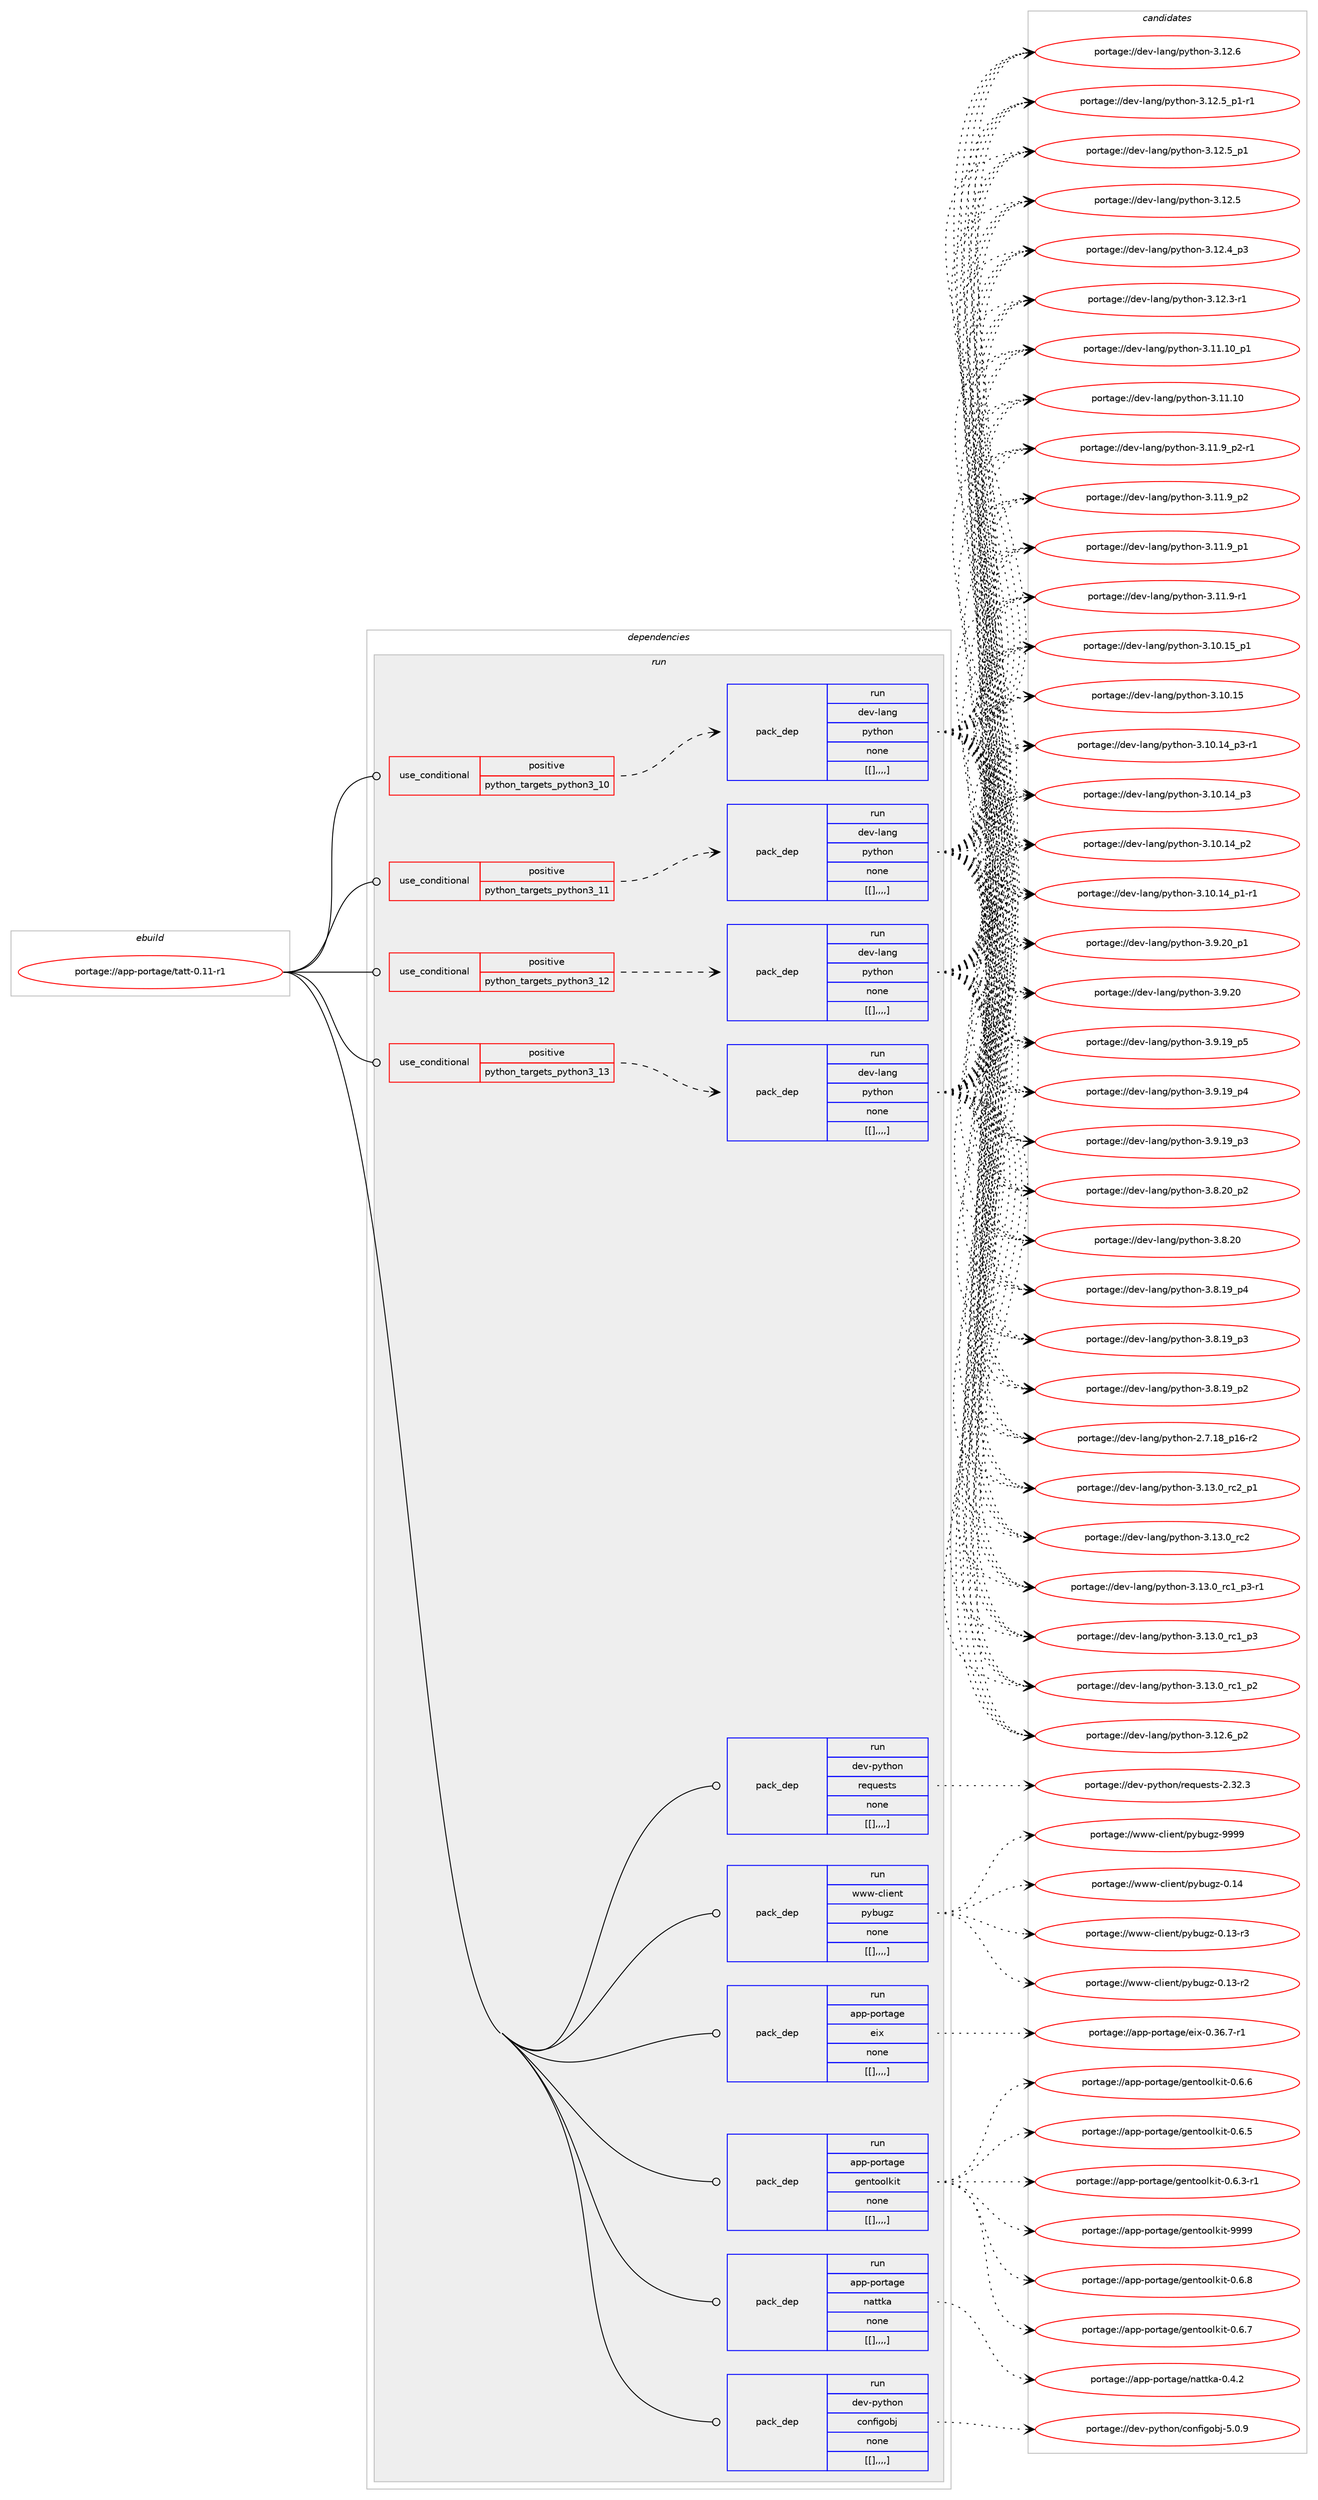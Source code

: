digraph prolog {

# *************
# Graph options
# *************

newrank=true;
concentrate=true;
compound=true;
graph [rankdir=LR,fontname=Helvetica,fontsize=10,ranksep=1.5];#, ranksep=2.5, nodesep=0.2];
edge  [arrowhead=vee];
node  [fontname=Helvetica,fontsize=10];

# **********
# The ebuild
# **********

subgraph cluster_leftcol {
color=gray;
label=<<i>ebuild</i>>;
id [label="portage://app-portage/tatt-0.11-r1", color=red, width=4, href="../app-portage/tatt-0.11-r1.svg"];
}

# ****************
# The dependencies
# ****************

subgraph cluster_midcol {
color=gray;
label=<<i>dependencies</i>>;
subgraph cluster_compile {
fillcolor="#eeeeee";
style=filled;
label=<<i>compile</i>>;
}
subgraph cluster_compileandrun {
fillcolor="#eeeeee";
style=filled;
label=<<i>compile and run</i>>;
}
subgraph cluster_run {
fillcolor="#eeeeee";
style=filled;
label=<<i>run</i>>;
subgraph cond14622 {
dependency51923 [label=<<TABLE BORDER="0" CELLBORDER="1" CELLSPACING="0" CELLPADDING="4"><TR><TD ROWSPAN="3" CELLPADDING="10">use_conditional</TD></TR><TR><TD>positive</TD></TR><TR><TD>python_targets_python3_10</TD></TR></TABLE>>, shape=none, color=red];
subgraph pack36825 {
dependency51924 [label=<<TABLE BORDER="0" CELLBORDER="1" CELLSPACING="0" CELLPADDING="4" WIDTH="220"><TR><TD ROWSPAN="6" CELLPADDING="30">pack_dep</TD></TR><TR><TD WIDTH="110">run</TD></TR><TR><TD>dev-lang</TD></TR><TR><TD>python</TD></TR><TR><TD>none</TD></TR><TR><TD>[[],,,,]</TD></TR></TABLE>>, shape=none, color=blue];
}
dependency51923:e -> dependency51924:w [weight=20,style="dashed",arrowhead="vee"];
}
id:e -> dependency51923:w [weight=20,style="solid",arrowhead="odot"];
subgraph cond14623 {
dependency51925 [label=<<TABLE BORDER="0" CELLBORDER="1" CELLSPACING="0" CELLPADDING="4"><TR><TD ROWSPAN="3" CELLPADDING="10">use_conditional</TD></TR><TR><TD>positive</TD></TR><TR><TD>python_targets_python3_11</TD></TR></TABLE>>, shape=none, color=red];
subgraph pack36826 {
dependency51926 [label=<<TABLE BORDER="0" CELLBORDER="1" CELLSPACING="0" CELLPADDING="4" WIDTH="220"><TR><TD ROWSPAN="6" CELLPADDING="30">pack_dep</TD></TR><TR><TD WIDTH="110">run</TD></TR><TR><TD>dev-lang</TD></TR><TR><TD>python</TD></TR><TR><TD>none</TD></TR><TR><TD>[[],,,,]</TD></TR></TABLE>>, shape=none, color=blue];
}
dependency51925:e -> dependency51926:w [weight=20,style="dashed",arrowhead="vee"];
}
id:e -> dependency51925:w [weight=20,style="solid",arrowhead="odot"];
subgraph cond14624 {
dependency51927 [label=<<TABLE BORDER="0" CELLBORDER="1" CELLSPACING="0" CELLPADDING="4"><TR><TD ROWSPAN="3" CELLPADDING="10">use_conditional</TD></TR><TR><TD>positive</TD></TR><TR><TD>python_targets_python3_12</TD></TR></TABLE>>, shape=none, color=red];
subgraph pack36827 {
dependency51928 [label=<<TABLE BORDER="0" CELLBORDER="1" CELLSPACING="0" CELLPADDING="4" WIDTH="220"><TR><TD ROWSPAN="6" CELLPADDING="30">pack_dep</TD></TR><TR><TD WIDTH="110">run</TD></TR><TR><TD>dev-lang</TD></TR><TR><TD>python</TD></TR><TR><TD>none</TD></TR><TR><TD>[[],,,,]</TD></TR></TABLE>>, shape=none, color=blue];
}
dependency51927:e -> dependency51928:w [weight=20,style="dashed",arrowhead="vee"];
}
id:e -> dependency51927:w [weight=20,style="solid",arrowhead="odot"];
subgraph cond14625 {
dependency51929 [label=<<TABLE BORDER="0" CELLBORDER="1" CELLSPACING="0" CELLPADDING="4"><TR><TD ROWSPAN="3" CELLPADDING="10">use_conditional</TD></TR><TR><TD>positive</TD></TR><TR><TD>python_targets_python3_13</TD></TR></TABLE>>, shape=none, color=red];
subgraph pack36828 {
dependency51930 [label=<<TABLE BORDER="0" CELLBORDER="1" CELLSPACING="0" CELLPADDING="4" WIDTH="220"><TR><TD ROWSPAN="6" CELLPADDING="30">pack_dep</TD></TR><TR><TD WIDTH="110">run</TD></TR><TR><TD>dev-lang</TD></TR><TR><TD>python</TD></TR><TR><TD>none</TD></TR><TR><TD>[[],,,,]</TD></TR></TABLE>>, shape=none, color=blue];
}
dependency51929:e -> dependency51930:w [weight=20,style="dashed",arrowhead="vee"];
}
id:e -> dependency51929:w [weight=20,style="solid",arrowhead="odot"];
subgraph pack36829 {
dependency51931 [label=<<TABLE BORDER="0" CELLBORDER="1" CELLSPACING="0" CELLPADDING="4" WIDTH="220"><TR><TD ROWSPAN="6" CELLPADDING="30">pack_dep</TD></TR><TR><TD WIDTH="110">run</TD></TR><TR><TD>app-portage</TD></TR><TR><TD>eix</TD></TR><TR><TD>none</TD></TR><TR><TD>[[],,,,]</TD></TR></TABLE>>, shape=none, color=blue];
}
id:e -> dependency51931:w [weight=20,style="solid",arrowhead="odot"];
subgraph pack36830 {
dependency51932 [label=<<TABLE BORDER="0" CELLBORDER="1" CELLSPACING="0" CELLPADDING="4" WIDTH="220"><TR><TD ROWSPAN="6" CELLPADDING="30">pack_dep</TD></TR><TR><TD WIDTH="110">run</TD></TR><TR><TD>app-portage</TD></TR><TR><TD>gentoolkit</TD></TR><TR><TD>none</TD></TR><TR><TD>[[],,,,]</TD></TR></TABLE>>, shape=none, color=blue];
}
id:e -> dependency51932:w [weight=20,style="solid",arrowhead="odot"];
subgraph pack36831 {
dependency51933 [label=<<TABLE BORDER="0" CELLBORDER="1" CELLSPACING="0" CELLPADDING="4" WIDTH="220"><TR><TD ROWSPAN="6" CELLPADDING="30">pack_dep</TD></TR><TR><TD WIDTH="110">run</TD></TR><TR><TD>app-portage</TD></TR><TR><TD>nattka</TD></TR><TR><TD>none</TD></TR><TR><TD>[[],,,,]</TD></TR></TABLE>>, shape=none, color=blue];
}
id:e -> dependency51933:w [weight=20,style="solid",arrowhead="odot"];
subgraph pack36832 {
dependency51934 [label=<<TABLE BORDER="0" CELLBORDER="1" CELLSPACING="0" CELLPADDING="4" WIDTH="220"><TR><TD ROWSPAN="6" CELLPADDING="30">pack_dep</TD></TR><TR><TD WIDTH="110">run</TD></TR><TR><TD>dev-python</TD></TR><TR><TD>configobj</TD></TR><TR><TD>none</TD></TR><TR><TD>[[],,,,]</TD></TR></TABLE>>, shape=none, color=blue];
}
id:e -> dependency51934:w [weight=20,style="solid",arrowhead="odot"];
subgraph pack36833 {
dependency51935 [label=<<TABLE BORDER="0" CELLBORDER="1" CELLSPACING="0" CELLPADDING="4" WIDTH="220"><TR><TD ROWSPAN="6" CELLPADDING="30">pack_dep</TD></TR><TR><TD WIDTH="110">run</TD></TR><TR><TD>dev-python</TD></TR><TR><TD>requests</TD></TR><TR><TD>none</TD></TR><TR><TD>[[],,,,]</TD></TR></TABLE>>, shape=none, color=blue];
}
id:e -> dependency51935:w [weight=20,style="solid",arrowhead="odot"];
subgraph pack36834 {
dependency51936 [label=<<TABLE BORDER="0" CELLBORDER="1" CELLSPACING="0" CELLPADDING="4" WIDTH="220"><TR><TD ROWSPAN="6" CELLPADDING="30">pack_dep</TD></TR><TR><TD WIDTH="110">run</TD></TR><TR><TD>www-client</TD></TR><TR><TD>pybugz</TD></TR><TR><TD>none</TD></TR><TR><TD>[[],,,,]</TD></TR></TABLE>>, shape=none, color=blue];
}
id:e -> dependency51936:w [weight=20,style="solid",arrowhead="odot"];
}
}

# **************
# The candidates
# **************

subgraph cluster_choices {
rank=same;
color=gray;
label=<<i>candidates</i>>;

subgraph choice36825 {
color=black;
nodesep=1;
choice100101118451089711010347112121116104111110455146495146489511499509511249 [label="portage://dev-lang/python-3.13.0_rc2_p1", color=red, width=4,href="../dev-lang/python-3.13.0_rc2_p1.svg"];
choice10010111845108971101034711212111610411111045514649514648951149950 [label="portage://dev-lang/python-3.13.0_rc2", color=red, width=4,href="../dev-lang/python-3.13.0_rc2.svg"];
choice1001011184510897110103471121211161041111104551464951464895114994995112514511449 [label="portage://dev-lang/python-3.13.0_rc1_p3-r1", color=red, width=4,href="../dev-lang/python-3.13.0_rc1_p3-r1.svg"];
choice100101118451089711010347112121116104111110455146495146489511499499511251 [label="portage://dev-lang/python-3.13.0_rc1_p3", color=red, width=4,href="../dev-lang/python-3.13.0_rc1_p3.svg"];
choice100101118451089711010347112121116104111110455146495146489511499499511250 [label="portage://dev-lang/python-3.13.0_rc1_p2", color=red, width=4,href="../dev-lang/python-3.13.0_rc1_p2.svg"];
choice100101118451089711010347112121116104111110455146495046549511250 [label="portage://dev-lang/python-3.12.6_p2", color=red, width=4,href="../dev-lang/python-3.12.6_p2.svg"];
choice10010111845108971101034711212111610411111045514649504654 [label="portage://dev-lang/python-3.12.6", color=red, width=4,href="../dev-lang/python-3.12.6.svg"];
choice1001011184510897110103471121211161041111104551464950465395112494511449 [label="portage://dev-lang/python-3.12.5_p1-r1", color=red, width=4,href="../dev-lang/python-3.12.5_p1-r1.svg"];
choice100101118451089711010347112121116104111110455146495046539511249 [label="portage://dev-lang/python-3.12.5_p1", color=red, width=4,href="../dev-lang/python-3.12.5_p1.svg"];
choice10010111845108971101034711212111610411111045514649504653 [label="portage://dev-lang/python-3.12.5", color=red, width=4,href="../dev-lang/python-3.12.5.svg"];
choice100101118451089711010347112121116104111110455146495046529511251 [label="portage://dev-lang/python-3.12.4_p3", color=red, width=4,href="../dev-lang/python-3.12.4_p3.svg"];
choice100101118451089711010347112121116104111110455146495046514511449 [label="portage://dev-lang/python-3.12.3-r1", color=red, width=4,href="../dev-lang/python-3.12.3-r1.svg"];
choice10010111845108971101034711212111610411111045514649494649489511249 [label="portage://dev-lang/python-3.11.10_p1", color=red, width=4,href="../dev-lang/python-3.11.10_p1.svg"];
choice1001011184510897110103471121211161041111104551464949464948 [label="portage://dev-lang/python-3.11.10", color=red, width=4,href="../dev-lang/python-3.11.10.svg"];
choice1001011184510897110103471121211161041111104551464949465795112504511449 [label="portage://dev-lang/python-3.11.9_p2-r1", color=red, width=4,href="../dev-lang/python-3.11.9_p2-r1.svg"];
choice100101118451089711010347112121116104111110455146494946579511250 [label="portage://dev-lang/python-3.11.9_p2", color=red, width=4,href="../dev-lang/python-3.11.9_p2.svg"];
choice100101118451089711010347112121116104111110455146494946579511249 [label="portage://dev-lang/python-3.11.9_p1", color=red, width=4,href="../dev-lang/python-3.11.9_p1.svg"];
choice100101118451089711010347112121116104111110455146494946574511449 [label="portage://dev-lang/python-3.11.9-r1", color=red, width=4,href="../dev-lang/python-3.11.9-r1.svg"];
choice10010111845108971101034711212111610411111045514649484649539511249 [label="portage://dev-lang/python-3.10.15_p1", color=red, width=4,href="../dev-lang/python-3.10.15_p1.svg"];
choice1001011184510897110103471121211161041111104551464948464953 [label="portage://dev-lang/python-3.10.15", color=red, width=4,href="../dev-lang/python-3.10.15.svg"];
choice100101118451089711010347112121116104111110455146494846495295112514511449 [label="portage://dev-lang/python-3.10.14_p3-r1", color=red, width=4,href="../dev-lang/python-3.10.14_p3-r1.svg"];
choice10010111845108971101034711212111610411111045514649484649529511251 [label="portage://dev-lang/python-3.10.14_p3", color=red, width=4,href="../dev-lang/python-3.10.14_p3.svg"];
choice10010111845108971101034711212111610411111045514649484649529511250 [label="portage://dev-lang/python-3.10.14_p2", color=red, width=4,href="../dev-lang/python-3.10.14_p2.svg"];
choice100101118451089711010347112121116104111110455146494846495295112494511449 [label="portage://dev-lang/python-3.10.14_p1-r1", color=red, width=4,href="../dev-lang/python-3.10.14_p1-r1.svg"];
choice100101118451089711010347112121116104111110455146574650489511249 [label="portage://dev-lang/python-3.9.20_p1", color=red, width=4,href="../dev-lang/python-3.9.20_p1.svg"];
choice10010111845108971101034711212111610411111045514657465048 [label="portage://dev-lang/python-3.9.20", color=red, width=4,href="../dev-lang/python-3.9.20.svg"];
choice100101118451089711010347112121116104111110455146574649579511253 [label="portage://dev-lang/python-3.9.19_p5", color=red, width=4,href="../dev-lang/python-3.9.19_p5.svg"];
choice100101118451089711010347112121116104111110455146574649579511252 [label="portage://dev-lang/python-3.9.19_p4", color=red, width=4,href="../dev-lang/python-3.9.19_p4.svg"];
choice100101118451089711010347112121116104111110455146574649579511251 [label="portage://dev-lang/python-3.9.19_p3", color=red, width=4,href="../dev-lang/python-3.9.19_p3.svg"];
choice100101118451089711010347112121116104111110455146564650489511250 [label="portage://dev-lang/python-3.8.20_p2", color=red, width=4,href="../dev-lang/python-3.8.20_p2.svg"];
choice10010111845108971101034711212111610411111045514656465048 [label="portage://dev-lang/python-3.8.20", color=red, width=4,href="../dev-lang/python-3.8.20.svg"];
choice100101118451089711010347112121116104111110455146564649579511252 [label="portage://dev-lang/python-3.8.19_p4", color=red, width=4,href="../dev-lang/python-3.8.19_p4.svg"];
choice100101118451089711010347112121116104111110455146564649579511251 [label="portage://dev-lang/python-3.8.19_p3", color=red, width=4,href="../dev-lang/python-3.8.19_p3.svg"];
choice100101118451089711010347112121116104111110455146564649579511250 [label="portage://dev-lang/python-3.8.19_p2", color=red, width=4,href="../dev-lang/python-3.8.19_p2.svg"];
choice100101118451089711010347112121116104111110455046554649569511249544511450 [label="portage://dev-lang/python-2.7.18_p16-r2", color=red, width=4,href="../dev-lang/python-2.7.18_p16-r2.svg"];
dependency51924:e -> choice100101118451089711010347112121116104111110455146495146489511499509511249:w [style=dotted,weight="100"];
dependency51924:e -> choice10010111845108971101034711212111610411111045514649514648951149950:w [style=dotted,weight="100"];
dependency51924:e -> choice1001011184510897110103471121211161041111104551464951464895114994995112514511449:w [style=dotted,weight="100"];
dependency51924:e -> choice100101118451089711010347112121116104111110455146495146489511499499511251:w [style=dotted,weight="100"];
dependency51924:e -> choice100101118451089711010347112121116104111110455146495146489511499499511250:w [style=dotted,weight="100"];
dependency51924:e -> choice100101118451089711010347112121116104111110455146495046549511250:w [style=dotted,weight="100"];
dependency51924:e -> choice10010111845108971101034711212111610411111045514649504654:w [style=dotted,weight="100"];
dependency51924:e -> choice1001011184510897110103471121211161041111104551464950465395112494511449:w [style=dotted,weight="100"];
dependency51924:e -> choice100101118451089711010347112121116104111110455146495046539511249:w [style=dotted,weight="100"];
dependency51924:e -> choice10010111845108971101034711212111610411111045514649504653:w [style=dotted,weight="100"];
dependency51924:e -> choice100101118451089711010347112121116104111110455146495046529511251:w [style=dotted,weight="100"];
dependency51924:e -> choice100101118451089711010347112121116104111110455146495046514511449:w [style=dotted,weight="100"];
dependency51924:e -> choice10010111845108971101034711212111610411111045514649494649489511249:w [style=dotted,weight="100"];
dependency51924:e -> choice1001011184510897110103471121211161041111104551464949464948:w [style=dotted,weight="100"];
dependency51924:e -> choice1001011184510897110103471121211161041111104551464949465795112504511449:w [style=dotted,weight="100"];
dependency51924:e -> choice100101118451089711010347112121116104111110455146494946579511250:w [style=dotted,weight="100"];
dependency51924:e -> choice100101118451089711010347112121116104111110455146494946579511249:w [style=dotted,weight="100"];
dependency51924:e -> choice100101118451089711010347112121116104111110455146494946574511449:w [style=dotted,weight="100"];
dependency51924:e -> choice10010111845108971101034711212111610411111045514649484649539511249:w [style=dotted,weight="100"];
dependency51924:e -> choice1001011184510897110103471121211161041111104551464948464953:w [style=dotted,weight="100"];
dependency51924:e -> choice100101118451089711010347112121116104111110455146494846495295112514511449:w [style=dotted,weight="100"];
dependency51924:e -> choice10010111845108971101034711212111610411111045514649484649529511251:w [style=dotted,weight="100"];
dependency51924:e -> choice10010111845108971101034711212111610411111045514649484649529511250:w [style=dotted,weight="100"];
dependency51924:e -> choice100101118451089711010347112121116104111110455146494846495295112494511449:w [style=dotted,weight="100"];
dependency51924:e -> choice100101118451089711010347112121116104111110455146574650489511249:w [style=dotted,weight="100"];
dependency51924:e -> choice10010111845108971101034711212111610411111045514657465048:w [style=dotted,weight="100"];
dependency51924:e -> choice100101118451089711010347112121116104111110455146574649579511253:w [style=dotted,weight="100"];
dependency51924:e -> choice100101118451089711010347112121116104111110455146574649579511252:w [style=dotted,weight="100"];
dependency51924:e -> choice100101118451089711010347112121116104111110455146574649579511251:w [style=dotted,weight="100"];
dependency51924:e -> choice100101118451089711010347112121116104111110455146564650489511250:w [style=dotted,weight="100"];
dependency51924:e -> choice10010111845108971101034711212111610411111045514656465048:w [style=dotted,weight="100"];
dependency51924:e -> choice100101118451089711010347112121116104111110455146564649579511252:w [style=dotted,weight="100"];
dependency51924:e -> choice100101118451089711010347112121116104111110455146564649579511251:w [style=dotted,weight="100"];
dependency51924:e -> choice100101118451089711010347112121116104111110455146564649579511250:w [style=dotted,weight="100"];
dependency51924:e -> choice100101118451089711010347112121116104111110455046554649569511249544511450:w [style=dotted,weight="100"];
}
subgraph choice36826 {
color=black;
nodesep=1;
choice100101118451089711010347112121116104111110455146495146489511499509511249 [label="portage://dev-lang/python-3.13.0_rc2_p1", color=red, width=4,href="../dev-lang/python-3.13.0_rc2_p1.svg"];
choice10010111845108971101034711212111610411111045514649514648951149950 [label="portage://dev-lang/python-3.13.0_rc2", color=red, width=4,href="../dev-lang/python-3.13.0_rc2.svg"];
choice1001011184510897110103471121211161041111104551464951464895114994995112514511449 [label="portage://dev-lang/python-3.13.0_rc1_p3-r1", color=red, width=4,href="../dev-lang/python-3.13.0_rc1_p3-r1.svg"];
choice100101118451089711010347112121116104111110455146495146489511499499511251 [label="portage://dev-lang/python-3.13.0_rc1_p3", color=red, width=4,href="../dev-lang/python-3.13.0_rc1_p3.svg"];
choice100101118451089711010347112121116104111110455146495146489511499499511250 [label="portage://dev-lang/python-3.13.0_rc1_p2", color=red, width=4,href="../dev-lang/python-3.13.0_rc1_p2.svg"];
choice100101118451089711010347112121116104111110455146495046549511250 [label="portage://dev-lang/python-3.12.6_p2", color=red, width=4,href="../dev-lang/python-3.12.6_p2.svg"];
choice10010111845108971101034711212111610411111045514649504654 [label="portage://dev-lang/python-3.12.6", color=red, width=4,href="../dev-lang/python-3.12.6.svg"];
choice1001011184510897110103471121211161041111104551464950465395112494511449 [label="portage://dev-lang/python-3.12.5_p1-r1", color=red, width=4,href="../dev-lang/python-3.12.5_p1-r1.svg"];
choice100101118451089711010347112121116104111110455146495046539511249 [label="portage://dev-lang/python-3.12.5_p1", color=red, width=4,href="../dev-lang/python-3.12.5_p1.svg"];
choice10010111845108971101034711212111610411111045514649504653 [label="portage://dev-lang/python-3.12.5", color=red, width=4,href="../dev-lang/python-3.12.5.svg"];
choice100101118451089711010347112121116104111110455146495046529511251 [label="portage://dev-lang/python-3.12.4_p3", color=red, width=4,href="../dev-lang/python-3.12.4_p3.svg"];
choice100101118451089711010347112121116104111110455146495046514511449 [label="portage://dev-lang/python-3.12.3-r1", color=red, width=4,href="../dev-lang/python-3.12.3-r1.svg"];
choice10010111845108971101034711212111610411111045514649494649489511249 [label="portage://dev-lang/python-3.11.10_p1", color=red, width=4,href="../dev-lang/python-3.11.10_p1.svg"];
choice1001011184510897110103471121211161041111104551464949464948 [label="portage://dev-lang/python-3.11.10", color=red, width=4,href="../dev-lang/python-3.11.10.svg"];
choice1001011184510897110103471121211161041111104551464949465795112504511449 [label="portage://dev-lang/python-3.11.9_p2-r1", color=red, width=4,href="../dev-lang/python-3.11.9_p2-r1.svg"];
choice100101118451089711010347112121116104111110455146494946579511250 [label="portage://dev-lang/python-3.11.9_p2", color=red, width=4,href="../dev-lang/python-3.11.9_p2.svg"];
choice100101118451089711010347112121116104111110455146494946579511249 [label="portage://dev-lang/python-3.11.9_p1", color=red, width=4,href="../dev-lang/python-3.11.9_p1.svg"];
choice100101118451089711010347112121116104111110455146494946574511449 [label="portage://dev-lang/python-3.11.9-r1", color=red, width=4,href="../dev-lang/python-3.11.9-r1.svg"];
choice10010111845108971101034711212111610411111045514649484649539511249 [label="portage://dev-lang/python-3.10.15_p1", color=red, width=4,href="../dev-lang/python-3.10.15_p1.svg"];
choice1001011184510897110103471121211161041111104551464948464953 [label="portage://dev-lang/python-3.10.15", color=red, width=4,href="../dev-lang/python-3.10.15.svg"];
choice100101118451089711010347112121116104111110455146494846495295112514511449 [label="portage://dev-lang/python-3.10.14_p3-r1", color=red, width=4,href="../dev-lang/python-3.10.14_p3-r1.svg"];
choice10010111845108971101034711212111610411111045514649484649529511251 [label="portage://dev-lang/python-3.10.14_p3", color=red, width=4,href="../dev-lang/python-3.10.14_p3.svg"];
choice10010111845108971101034711212111610411111045514649484649529511250 [label="portage://dev-lang/python-3.10.14_p2", color=red, width=4,href="../dev-lang/python-3.10.14_p2.svg"];
choice100101118451089711010347112121116104111110455146494846495295112494511449 [label="portage://dev-lang/python-3.10.14_p1-r1", color=red, width=4,href="../dev-lang/python-3.10.14_p1-r1.svg"];
choice100101118451089711010347112121116104111110455146574650489511249 [label="portage://dev-lang/python-3.9.20_p1", color=red, width=4,href="../dev-lang/python-3.9.20_p1.svg"];
choice10010111845108971101034711212111610411111045514657465048 [label="portage://dev-lang/python-3.9.20", color=red, width=4,href="../dev-lang/python-3.9.20.svg"];
choice100101118451089711010347112121116104111110455146574649579511253 [label="portage://dev-lang/python-3.9.19_p5", color=red, width=4,href="../dev-lang/python-3.9.19_p5.svg"];
choice100101118451089711010347112121116104111110455146574649579511252 [label="portage://dev-lang/python-3.9.19_p4", color=red, width=4,href="../dev-lang/python-3.9.19_p4.svg"];
choice100101118451089711010347112121116104111110455146574649579511251 [label="portage://dev-lang/python-3.9.19_p3", color=red, width=4,href="../dev-lang/python-3.9.19_p3.svg"];
choice100101118451089711010347112121116104111110455146564650489511250 [label="portage://dev-lang/python-3.8.20_p2", color=red, width=4,href="../dev-lang/python-3.8.20_p2.svg"];
choice10010111845108971101034711212111610411111045514656465048 [label="portage://dev-lang/python-3.8.20", color=red, width=4,href="../dev-lang/python-3.8.20.svg"];
choice100101118451089711010347112121116104111110455146564649579511252 [label="portage://dev-lang/python-3.8.19_p4", color=red, width=4,href="../dev-lang/python-3.8.19_p4.svg"];
choice100101118451089711010347112121116104111110455146564649579511251 [label="portage://dev-lang/python-3.8.19_p3", color=red, width=4,href="../dev-lang/python-3.8.19_p3.svg"];
choice100101118451089711010347112121116104111110455146564649579511250 [label="portage://dev-lang/python-3.8.19_p2", color=red, width=4,href="../dev-lang/python-3.8.19_p2.svg"];
choice100101118451089711010347112121116104111110455046554649569511249544511450 [label="portage://dev-lang/python-2.7.18_p16-r2", color=red, width=4,href="../dev-lang/python-2.7.18_p16-r2.svg"];
dependency51926:e -> choice100101118451089711010347112121116104111110455146495146489511499509511249:w [style=dotted,weight="100"];
dependency51926:e -> choice10010111845108971101034711212111610411111045514649514648951149950:w [style=dotted,weight="100"];
dependency51926:e -> choice1001011184510897110103471121211161041111104551464951464895114994995112514511449:w [style=dotted,weight="100"];
dependency51926:e -> choice100101118451089711010347112121116104111110455146495146489511499499511251:w [style=dotted,weight="100"];
dependency51926:e -> choice100101118451089711010347112121116104111110455146495146489511499499511250:w [style=dotted,weight="100"];
dependency51926:e -> choice100101118451089711010347112121116104111110455146495046549511250:w [style=dotted,weight="100"];
dependency51926:e -> choice10010111845108971101034711212111610411111045514649504654:w [style=dotted,weight="100"];
dependency51926:e -> choice1001011184510897110103471121211161041111104551464950465395112494511449:w [style=dotted,weight="100"];
dependency51926:e -> choice100101118451089711010347112121116104111110455146495046539511249:w [style=dotted,weight="100"];
dependency51926:e -> choice10010111845108971101034711212111610411111045514649504653:w [style=dotted,weight="100"];
dependency51926:e -> choice100101118451089711010347112121116104111110455146495046529511251:w [style=dotted,weight="100"];
dependency51926:e -> choice100101118451089711010347112121116104111110455146495046514511449:w [style=dotted,weight="100"];
dependency51926:e -> choice10010111845108971101034711212111610411111045514649494649489511249:w [style=dotted,weight="100"];
dependency51926:e -> choice1001011184510897110103471121211161041111104551464949464948:w [style=dotted,weight="100"];
dependency51926:e -> choice1001011184510897110103471121211161041111104551464949465795112504511449:w [style=dotted,weight="100"];
dependency51926:e -> choice100101118451089711010347112121116104111110455146494946579511250:w [style=dotted,weight="100"];
dependency51926:e -> choice100101118451089711010347112121116104111110455146494946579511249:w [style=dotted,weight="100"];
dependency51926:e -> choice100101118451089711010347112121116104111110455146494946574511449:w [style=dotted,weight="100"];
dependency51926:e -> choice10010111845108971101034711212111610411111045514649484649539511249:w [style=dotted,weight="100"];
dependency51926:e -> choice1001011184510897110103471121211161041111104551464948464953:w [style=dotted,weight="100"];
dependency51926:e -> choice100101118451089711010347112121116104111110455146494846495295112514511449:w [style=dotted,weight="100"];
dependency51926:e -> choice10010111845108971101034711212111610411111045514649484649529511251:w [style=dotted,weight="100"];
dependency51926:e -> choice10010111845108971101034711212111610411111045514649484649529511250:w [style=dotted,weight="100"];
dependency51926:e -> choice100101118451089711010347112121116104111110455146494846495295112494511449:w [style=dotted,weight="100"];
dependency51926:e -> choice100101118451089711010347112121116104111110455146574650489511249:w [style=dotted,weight="100"];
dependency51926:e -> choice10010111845108971101034711212111610411111045514657465048:w [style=dotted,weight="100"];
dependency51926:e -> choice100101118451089711010347112121116104111110455146574649579511253:w [style=dotted,weight="100"];
dependency51926:e -> choice100101118451089711010347112121116104111110455146574649579511252:w [style=dotted,weight="100"];
dependency51926:e -> choice100101118451089711010347112121116104111110455146574649579511251:w [style=dotted,weight="100"];
dependency51926:e -> choice100101118451089711010347112121116104111110455146564650489511250:w [style=dotted,weight="100"];
dependency51926:e -> choice10010111845108971101034711212111610411111045514656465048:w [style=dotted,weight="100"];
dependency51926:e -> choice100101118451089711010347112121116104111110455146564649579511252:w [style=dotted,weight="100"];
dependency51926:e -> choice100101118451089711010347112121116104111110455146564649579511251:w [style=dotted,weight="100"];
dependency51926:e -> choice100101118451089711010347112121116104111110455146564649579511250:w [style=dotted,weight="100"];
dependency51926:e -> choice100101118451089711010347112121116104111110455046554649569511249544511450:w [style=dotted,weight="100"];
}
subgraph choice36827 {
color=black;
nodesep=1;
choice100101118451089711010347112121116104111110455146495146489511499509511249 [label="portage://dev-lang/python-3.13.0_rc2_p1", color=red, width=4,href="../dev-lang/python-3.13.0_rc2_p1.svg"];
choice10010111845108971101034711212111610411111045514649514648951149950 [label="portage://dev-lang/python-3.13.0_rc2", color=red, width=4,href="../dev-lang/python-3.13.0_rc2.svg"];
choice1001011184510897110103471121211161041111104551464951464895114994995112514511449 [label="portage://dev-lang/python-3.13.0_rc1_p3-r1", color=red, width=4,href="../dev-lang/python-3.13.0_rc1_p3-r1.svg"];
choice100101118451089711010347112121116104111110455146495146489511499499511251 [label="portage://dev-lang/python-3.13.0_rc1_p3", color=red, width=4,href="../dev-lang/python-3.13.0_rc1_p3.svg"];
choice100101118451089711010347112121116104111110455146495146489511499499511250 [label="portage://dev-lang/python-3.13.0_rc1_p2", color=red, width=4,href="../dev-lang/python-3.13.0_rc1_p2.svg"];
choice100101118451089711010347112121116104111110455146495046549511250 [label="portage://dev-lang/python-3.12.6_p2", color=red, width=4,href="../dev-lang/python-3.12.6_p2.svg"];
choice10010111845108971101034711212111610411111045514649504654 [label="portage://dev-lang/python-3.12.6", color=red, width=4,href="../dev-lang/python-3.12.6.svg"];
choice1001011184510897110103471121211161041111104551464950465395112494511449 [label="portage://dev-lang/python-3.12.5_p1-r1", color=red, width=4,href="../dev-lang/python-3.12.5_p1-r1.svg"];
choice100101118451089711010347112121116104111110455146495046539511249 [label="portage://dev-lang/python-3.12.5_p1", color=red, width=4,href="../dev-lang/python-3.12.5_p1.svg"];
choice10010111845108971101034711212111610411111045514649504653 [label="portage://dev-lang/python-3.12.5", color=red, width=4,href="../dev-lang/python-3.12.5.svg"];
choice100101118451089711010347112121116104111110455146495046529511251 [label="portage://dev-lang/python-3.12.4_p3", color=red, width=4,href="../dev-lang/python-3.12.4_p3.svg"];
choice100101118451089711010347112121116104111110455146495046514511449 [label="portage://dev-lang/python-3.12.3-r1", color=red, width=4,href="../dev-lang/python-3.12.3-r1.svg"];
choice10010111845108971101034711212111610411111045514649494649489511249 [label="portage://dev-lang/python-3.11.10_p1", color=red, width=4,href="../dev-lang/python-3.11.10_p1.svg"];
choice1001011184510897110103471121211161041111104551464949464948 [label="portage://dev-lang/python-3.11.10", color=red, width=4,href="../dev-lang/python-3.11.10.svg"];
choice1001011184510897110103471121211161041111104551464949465795112504511449 [label="portage://dev-lang/python-3.11.9_p2-r1", color=red, width=4,href="../dev-lang/python-3.11.9_p2-r1.svg"];
choice100101118451089711010347112121116104111110455146494946579511250 [label="portage://dev-lang/python-3.11.9_p2", color=red, width=4,href="../dev-lang/python-3.11.9_p2.svg"];
choice100101118451089711010347112121116104111110455146494946579511249 [label="portage://dev-lang/python-3.11.9_p1", color=red, width=4,href="../dev-lang/python-3.11.9_p1.svg"];
choice100101118451089711010347112121116104111110455146494946574511449 [label="portage://dev-lang/python-3.11.9-r1", color=red, width=4,href="../dev-lang/python-3.11.9-r1.svg"];
choice10010111845108971101034711212111610411111045514649484649539511249 [label="portage://dev-lang/python-3.10.15_p1", color=red, width=4,href="../dev-lang/python-3.10.15_p1.svg"];
choice1001011184510897110103471121211161041111104551464948464953 [label="portage://dev-lang/python-3.10.15", color=red, width=4,href="../dev-lang/python-3.10.15.svg"];
choice100101118451089711010347112121116104111110455146494846495295112514511449 [label="portage://dev-lang/python-3.10.14_p3-r1", color=red, width=4,href="../dev-lang/python-3.10.14_p3-r1.svg"];
choice10010111845108971101034711212111610411111045514649484649529511251 [label="portage://dev-lang/python-3.10.14_p3", color=red, width=4,href="../dev-lang/python-3.10.14_p3.svg"];
choice10010111845108971101034711212111610411111045514649484649529511250 [label="portage://dev-lang/python-3.10.14_p2", color=red, width=4,href="../dev-lang/python-3.10.14_p2.svg"];
choice100101118451089711010347112121116104111110455146494846495295112494511449 [label="portage://dev-lang/python-3.10.14_p1-r1", color=red, width=4,href="../dev-lang/python-3.10.14_p1-r1.svg"];
choice100101118451089711010347112121116104111110455146574650489511249 [label="portage://dev-lang/python-3.9.20_p1", color=red, width=4,href="../dev-lang/python-3.9.20_p1.svg"];
choice10010111845108971101034711212111610411111045514657465048 [label="portage://dev-lang/python-3.9.20", color=red, width=4,href="../dev-lang/python-3.9.20.svg"];
choice100101118451089711010347112121116104111110455146574649579511253 [label="portage://dev-lang/python-3.9.19_p5", color=red, width=4,href="../dev-lang/python-3.9.19_p5.svg"];
choice100101118451089711010347112121116104111110455146574649579511252 [label="portage://dev-lang/python-3.9.19_p4", color=red, width=4,href="../dev-lang/python-3.9.19_p4.svg"];
choice100101118451089711010347112121116104111110455146574649579511251 [label="portage://dev-lang/python-3.9.19_p3", color=red, width=4,href="../dev-lang/python-3.9.19_p3.svg"];
choice100101118451089711010347112121116104111110455146564650489511250 [label="portage://dev-lang/python-3.8.20_p2", color=red, width=4,href="../dev-lang/python-3.8.20_p2.svg"];
choice10010111845108971101034711212111610411111045514656465048 [label="portage://dev-lang/python-3.8.20", color=red, width=4,href="../dev-lang/python-3.8.20.svg"];
choice100101118451089711010347112121116104111110455146564649579511252 [label="portage://dev-lang/python-3.8.19_p4", color=red, width=4,href="../dev-lang/python-3.8.19_p4.svg"];
choice100101118451089711010347112121116104111110455146564649579511251 [label="portage://dev-lang/python-3.8.19_p3", color=red, width=4,href="../dev-lang/python-3.8.19_p3.svg"];
choice100101118451089711010347112121116104111110455146564649579511250 [label="portage://dev-lang/python-3.8.19_p2", color=red, width=4,href="../dev-lang/python-3.8.19_p2.svg"];
choice100101118451089711010347112121116104111110455046554649569511249544511450 [label="portage://dev-lang/python-2.7.18_p16-r2", color=red, width=4,href="../dev-lang/python-2.7.18_p16-r2.svg"];
dependency51928:e -> choice100101118451089711010347112121116104111110455146495146489511499509511249:w [style=dotted,weight="100"];
dependency51928:e -> choice10010111845108971101034711212111610411111045514649514648951149950:w [style=dotted,weight="100"];
dependency51928:e -> choice1001011184510897110103471121211161041111104551464951464895114994995112514511449:w [style=dotted,weight="100"];
dependency51928:e -> choice100101118451089711010347112121116104111110455146495146489511499499511251:w [style=dotted,weight="100"];
dependency51928:e -> choice100101118451089711010347112121116104111110455146495146489511499499511250:w [style=dotted,weight="100"];
dependency51928:e -> choice100101118451089711010347112121116104111110455146495046549511250:w [style=dotted,weight="100"];
dependency51928:e -> choice10010111845108971101034711212111610411111045514649504654:w [style=dotted,weight="100"];
dependency51928:e -> choice1001011184510897110103471121211161041111104551464950465395112494511449:w [style=dotted,weight="100"];
dependency51928:e -> choice100101118451089711010347112121116104111110455146495046539511249:w [style=dotted,weight="100"];
dependency51928:e -> choice10010111845108971101034711212111610411111045514649504653:w [style=dotted,weight="100"];
dependency51928:e -> choice100101118451089711010347112121116104111110455146495046529511251:w [style=dotted,weight="100"];
dependency51928:e -> choice100101118451089711010347112121116104111110455146495046514511449:w [style=dotted,weight="100"];
dependency51928:e -> choice10010111845108971101034711212111610411111045514649494649489511249:w [style=dotted,weight="100"];
dependency51928:e -> choice1001011184510897110103471121211161041111104551464949464948:w [style=dotted,weight="100"];
dependency51928:e -> choice1001011184510897110103471121211161041111104551464949465795112504511449:w [style=dotted,weight="100"];
dependency51928:e -> choice100101118451089711010347112121116104111110455146494946579511250:w [style=dotted,weight="100"];
dependency51928:e -> choice100101118451089711010347112121116104111110455146494946579511249:w [style=dotted,weight="100"];
dependency51928:e -> choice100101118451089711010347112121116104111110455146494946574511449:w [style=dotted,weight="100"];
dependency51928:e -> choice10010111845108971101034711212111610411111045514649484649539511249:w [style=dotted,weight="100"];
dependency51928:e -> choice1001011184510897110103471121211161041111104551464948464953:w [style=dotted,weight="100"];
dependency51928:e -> choice100101118451089711010347112121116104111110455146494846495295112514511449:w [style=dotted,weight="100"];
dependency51928:e -> choice10010111845108971101034711212111610411111045514649484649529511251:w [style=dotted,weight="100"];
dependency51928:e -> choice10010111845108971101034711212111610411111045514649484649529511250:w [style=dotted,weight="100"];
dependency51928:e -> choice100101118451089711010347112121116104111110455146494846495295112494511449:w [style=dotted,weight="100"];
dependency51928:e -> choice100101118451089711010347112121116104111110455146574650489511249:w [style=dotted,weight="100"];
dependency51928:e -> choice10010111845108971101034711212111610411111045514657465048:w [style=dotted,weight="100"];
dependency51928:e -> choice100101118451089711010347112121116104111110455146574649579511253:w [style=dotted,weight="100"];
dependency51928:e -> choice100101118451089711010347112121116104111110455146574649579511252:w [style=dotted,weight="100"];
dependency51928:e -> choice100101118451089711010347112121116104111110455146574649579511251:w [style=dotted,weight="100"];
dependency51928:e -> choice100101118451089711010347112121116104111110455146564650489511250:w [style=dotted,weight="100"];
dependency51928:e -> choice10010111845108971101034711212111610411111045514656465048:w [style=dotted,weight="100"];
dependency51928:e -> choice100101118451089711010347112121116104111110455146564649579511252:w [style=dotted,weight="100"];
dependency51928:e -> choice100101118451089711010347112121116104111110455146564649579511251:w [style=dotted,weight="100"];
dependency51928:e -> choice100101118451089711010347112121116104111110455146564649579511250:w [style=dotted,weight="100"];
dependency51928:e -> choice100101118451089711010347112121116104111110455046554649569511249544511450:w [style=dotted,weight="100"];
}
subgraph choice36828 {
color=black;
nodesep=1;
choice100101118451089711010347112121116104111110455146495146489511499509511249 [label="portage://dev-lang/python-3.13.0_rc2_p1", color=red, width=4,href="../dev-lang/python-3.13.0_rc2_p1.svg"];
choice10010111845108971101034711212111610411111045514649514648951149950 [label="portage://dev-lang/python-3.13.0_rc2", color=red, width=4,href="../dev-lang/python-3.13.0_rc2.svg"];
choice1001011184510897110103471121211161041111104551464951464895114994995112514511449 [label="portage://dev-lang/python-3.13.0_rc1_p3-r1", color=red, width=4,href="../dev-lang/python-3.13.0_rc1_p3-r1.svg"];
choice100101118451089711010347112121116104111110455146495146489511499499511251 [label="portage://dev-lang/python-3.13.0_rc1_p3", color=red, width=4,href="../dev-lang/python-3.13.0_rc1_p3.svg"];
choice100101118451089711010347112121116104111110455146495146489511499499511250 [label="portage://dev-lang/python-3.13.0_rc1_p2", color=red, width=4,href="../dev-lang/python-3.13.0_rc1_p2.svg"];
choice100101118451089711010347112121116104111110455146495046549511250 [label="portage://dev-lang/python-3.12.6_p2", color=red, width=4,href="../dev-lang/python-3.12.6_p2.svg"];
choice10010111845108971101034711212111610411111045514649504654 [label="portage://dev-lang/python-3.12.6", color=red, width=4,href="../dev-lang/python-3.12.6.svg"];
choice1001011184510897110103471121211161041111104551464950465395112494511449 [label="portage://dev-lang/python-3.12.5_p1-r1", color=red, width=4,href="../dev-lang/python-3.12.5_p1-r1.svg"];
choice100101118451089711010347112121116104111110455146495046539511249 [label="portage://dev-lang/python-3.12.5_p1", color=red, width=4,href="../dev-lang/python-3.12.5_p1.svg"];
choice10010111845108971101034711212111610411111045514649504653 [label="portage://dev-lang/python-3.12.5", color=red, width=4,href="../dev-lang/python-3.12.5.svg"];
choice100101118451089711010347112121116104111110455146495046529511251 [label="portage://dev-lang/python-3.12.4_p3", color=red, width=4,href="../dev-lang/python-3.12.4_p3.svg"];
choice100101118451089711010347112121116104111110455146495046514511449 [label="portage://dev-lang/python-3.12.3-r1", color=red, width=4,href="../dev-lang/python-3.12.3-r1.svg"];
choice10010111845108971101034711212111610411111045514649494649489511249 [label="portage://dev-lang/python-3.11.10_p1", color=red, width=4,href="../dev-lang/python-3.11.10_p1.svg"];
choice1001011184510897110103471121211161041111104551464949464948 [label="portage://dev-lang/python-3.11.10", color=red, width=4,href="../dev-lang/python-3.11.10.svg"];
choice1001011184510897110103471121211161041111104551464949465795112504511449 [label="portage://dev-lang/python-3.11.9_p2-r1", color=red, width=4,href="../dev-lang/python-3.11.9_p2-r1.svg"];
choice100101118451089711010347112121116104111110455146494946579511250 [label="portage://dev-lang/python-3.11.9_p2", color=red, width=4,href="../dev-lang/python-3.11.9_p2.svg"];
choice100101118451089711010347112121116104111110455146494946579511249 [label="portage://dev-lang/python-3.11.9_p1", color=red, width=4,href="../dev-lang/python-3.11.9_p1.svg"];
choice100101118451089711010347112121116104111110455146494946574511449 [label="portage://dev-lang/python-3.11.9-r1", color=red, width=4,href="../dev-lang/python-3.11.9-r1.svg"];
choice10010111845108971101034711212111610411111045514649484649539511249 [label="portage://dev-lang/python-3.10.15_p1", color=red, width=4,href="../dev-lang/python-3.10.15_p1.svg"];
choice1001011184510897110103471121211161041111104551464948464953 [label="portage://dev-lang/python-3.10.15", color=red, width=4,href="../dev-lang/python-3.10.15.svg"];
choice100101118451089711010347112121116104111110455146494846495295112514511449 [label="portage://dev-lang/python-3.10.14_p3-r1", color=red, width=4,href="../dev-lang/python-3.10.14_p3-r1.svg"];
choice10010111845108971101034711212111610411111045514649484649529511251 [label="portage://dev-lang/python-3.10.14_p3", color=red, width=4,href="../dev-lang/python-3.10.14_p3.svg"];
choice10010111845108971101034711212111610411111045514649484649529511250 [label="portage://dev-lang/python-3.10.14_p2", color=red, width=4,href="../dev-lang/python-3.10.14_p2.svg"];
choice100101118451089711010347112121116104111110455146494846495295112494511449 [label="portage://dev-lang/python-3.10.14_p1-r1", color=red, width=4,href="../dev-lang/python-3.10.14_p1-r1.svg"];
choice100101118451089711010347112121116104111110455146574650489511249 [label="portage://dev-lang/python-3.9.20_p1", color=red, width=4,href="../dev-lang/python-3.9.20_p1.svg"];
choice10010111845108971101034711212111610411111045514657465048 [label="portage://dev-lang/python-3.9.20", color=red, width=4,href="../dev-lang/python-3.9.20.svg"];
choice100101118451089711010347112121116104111110455146574649579511253 [label="portage://dev-lang/python-3.9.19_p5", color=red, width=4,href="../dev-lang/python-3.9.19_p5.svg"];
choice100101118451089711010347112121116104111110455146574649579511252 [label="portage://dev-lang/python-3.9.19_p4", color=red, width=4,href="../dev-lang/python-3.9.19_p4.svg"];
choice100101118451089711010347112121116104111110455146574649579511251 [label="portage://dev-lang/python-3.9.19_p3", color=red, width=4,href="../dev-lang/python-3.9.19_p3.svg"];
choice100101118451089711010347112121116104111110455146564650489511250 [label="portage://dev-lang/python-3.8.20_p2", color=red, width=4,href="../dev-lang/python-3.8.20_p2.svg"];
choice10010111845108971101034711212111610411111045514656465048 [label="portage://dev-lang/python-3.8.20", color=red, width=4,href="../dev-lang/python-3.8.20.svg"];
choice100101118451089711010347112121116104111110455146564649579511252 [label="portage://dev-lang/python-3.8.19_p4", color=red, width=4,href="../dev-lang/python-3.8.19_p4.svg"];
choice100101118451089711010347112121116104111110455146564649579511251 [label="portage://dev-lang/python-3.8.19_p3", color=red, width=4,href="../dev-lang/python-3.8.19_p3.svg"];
choice100101118451089711010347112121116104111110455146564649579511250 [label="portage://dev-lang/python-3.8.19_p2", color=red, width=4,href="../dev-lang/python-3.8.19_p2.svg"];
choice100101118451089711010347112121116104111110455046554649569511249544511450 [label="portage://dev-lang/python-2.7.18_p16-r2", color=red, width=4,href="../dev-lang/python-2.7.18_p16-r2.svg"];
dependency51930:e -> choice100101118451089711010347112121116104111110455146495146489511499509511249:w [style=dotted,weight="100"];
dependency51930:e -> choice10010111845108971101034711212111610411111045514649514648951149950:w [style=dotted,weight="100"];
dependency51930:e -> choice1001011184510897110103471121211161041111104551464951464895114994995112514511449:w [style=dotted,weight="100"];
dependency51930:e -> choice100101118451089711010347112121116104111110455146495146489511499499511251:w [style=dotted,weight="100"];
dependency51930:e -> choice100101118451089711010347112121116104111110455146495146489511499499511250:w [style=dotted,weight="100"];
dependency51930:e -> choice100101118451089711010347112121116104111110455146495046549511250:w [style=dotted,weight="100"];
dependency51930:e -> choice10010111845108971101034711212111610411111045514649504654:w [style=dotted,weight="100"];
dependency51930:e -> choice1001011184510897110103471121211161041111104551464950465395112494511449:w [style=dotted,weight="100"];
dependency51930:e -> choice100101118451089711010347112121116104111110455146495046539511249:w [style=dotted,weight="100"];
dependency51930:e -> choice10010111845108971101034711212111610411111045514649504653:w [style=dotted,weight="100"];
dependency51930:e -> choice100101118451089711010347112121116104111110455146495046529511251:w [style=dotted,weight="100"];
dependency51930:e -> choice100101118451089711010347112121116104111110455146495046514511449:w [style=dotted,weight="100"];
dependency51930:e -> choice10010111845108971101034711212111610411111045514649494649489511249:w [style=dotted,weight="100"];
dependency51930:e -> choice1001011184510897110103471121211161041111104551464949464948:w [style=dotted,weight="100"];
dependency51930:e -> choice1001011184510897110103471121211161041111104551464949465795112504511449:w [style=dotted,weight="100"];
dependency51930:e -> choice100101118451089711010347112121116104111110455146494946579511250:w [style=dotted,weight="100"];
dependency51930:e -> choice100101118451089711010347112121116104111110455146494946579511249:w [style=dotted,weight="100"];
dependency51930:e -> choice100101118451089711010347112121116104111110455146494946574511449:w [style=dotted,weight="100"];
dependency51930:e -> choice10010111845108971101034711212111610411111045514649484649539511249:w [style=dotted,weight="100"];
dependency51930:e -> choice1001011184510897110103471121211161041111104551464948464953:w [style=dotted,weight="100"];
dependency51930:e -> choice100101118451089711010347112121116104111110455146494846495295112514511449:w [style=dotted,weight="100"];
dependency51930:e -> choice10010111845108971101034711212111610411111045514649484649529511251:w [style=dotted,weight="100"];
dependency51930:e -> choice10010111845108971101034711212111610411111045514649484649529511250:w [style=dotted,weight="100"];
dependency51930:e -> choice100101118451089711010347112121116104111110455146494846495295112494511449:w [style=dotted,weight="100"];
dependency51930:e -> choice100101118451089711010347112121116104111110455146574650489511249:w [style=dotted,weight="100"];
dependency51930:e -> choice10010111845108971101034711212111610411111045514657465048:w [style=dotted,weight="100"];
dependency51930:e -> choice100101118451089711010347112121116104111110455146574649579511253:w [style=dotted,weight="100"];
dependency51930:e -> choice100101118451089711010347112121116104111110455146574649579511252:w [style=dotted,weight="100"];
dependency51930:e -> choice100101118451089711010347112121116104111110455146574649579511251:w [style=dotted,weight="100"];
dependency51930:e -> choice100101118451089711010347112121116104111110455146564650489511250:w [style=dotted,weight="100"];
dependency51930:e -> choice10010111845108971101034711212111610411111045514656465048:w [style=dotted,weight="100"];
dependency51930:e -> choice100101118451089711010347112121116104111110455146564649579511252:w [style=dotted,weight="100"];
dependency51930:e -> choice100101118451089711010347112121116104111110455146564649579511251:w [style=dotted,weight="100"];
dependency51930:e -> choice100101118451089711010347112121116104111110455146564649579511250:w [style=dotted,weight="100"];
dependency51930:e -> choice100101118451089711010347112121116104111110455046554649569511249544511450:w [style=dotted,weight="100"];
}
subgraph choice36829 {
color=black;
nodesep=1;
choice97112112451121111141169710310147101105120454846515446554511449 [label="portage://app-portage/eix-0.36.7-r1", color=red, width=4,href="../app-portage/eix-0.36.7-r1.svg"];
dependency51931:e -> choice97112112451121111141169710310147101105120454846515446554511449:w [style=dotted,weight="100"];
}
subgraph choice36830 {
color=black;
nodesep=1;
choice971121124511211111411697103101471031011101161111111081071051164557575757 [label="portage://app-portage/gentoolkit-9999", color=red, width=4,href="../app-portage/gentoolkit-9999.svg"];
choice97112112451121111141169710310147103101110116111111108107105116454846544656 [label="portage://app-portage/gentoolkit-0.6.8", color=red, width=4,href="../app-portage/gentoolkit-0.6.8.svg"];
choice97112112451121111141169710310147103101110116111111108107105116454846544655 [label="portage://app-portage/gentoolkit-0.6.7", color=red, width=4,href="../app-portage/gentoolkit-0.6.7.svg"];
choice97112112451121111141169710310147103101110116111111108107105116454846544654 [label="portage://app-portage/gentoolkit-0.6.6", color=red, width=4,href="../app-portage/gentoolkit-0.6.6.svg"];
choice97112112451121111141169710310147103101110116111111108107105116454846544653 [label="portage://app-portage/gentoolkit-0.6.5", color=red, width=4,href="../app-portage/gentoolkit-0.6.5.svg"];
choice971121124511211111411697103101471031011101161111111081071051164548465446514511449 [label="portage://app-portage/gentoolkit-0.6.3-r1", color=red, width=4,href="../app-portage/gentoolkit-0.6.3-r1.svg"];
dependency51932:e -> choice971121124511211111411697103101471031011101161111111081071051164557575757:w [style=dotted,weight="100"];
dependency51932:e -> choice97112112451121111141169710310147103101110116111111108107105116454846544656:w [style=dotted,weight="100"];
dependency51932:e -> choice97112112451121111141169710310147103101110116111111108107105116454846544655:w [style=dotted,weight="100"];
dependency51932:e -> choice97112112451121111141169710310147103101110116111111108107105116454846544654:w [style=dotted,weight="100"];
dependency51932:e -> choice97112112451121111141169710310147103101110116111111108107105116454846544653:w [style=dotted,weight="100"];
dependency51932:e -> choice971121124511211111411697103101471031011101161111111081071051164548465446514511449:w [style=dotted,weight="100"];
}
subgraph choice36831 {
color=black;
nodesep=1;
choice971121124511211111411697103101471109711611610797454846524650 [label="portage://app-portage/nattka-0.4.2", color=red, width=4,href="../app-portage/nattka-0.4.2.svg"];
dependency51933:e -> choice971121124511211111411697103101471109711611610797454846524650:w [style=dotted,weight="100"];
}
subgraph choice36832 {
color=black;
nodesep=1;
choice10010111845112121116104111110479911111010210510311198106455346484657 [label="portage://dev-python/configobj-5.0.9", color=red, width=4,href="../dev-python/configobj-5.0.9.svg"];
dependency51934:e -> choice10010111845112121116104111110479911111010210510311198106455346484657:w [style=dotted,weight="100"];
}
subgraph choice36833 {
color=black;
nodesep=1;
choice100101118451121211161041111104711410111311710111511611545504651504651 [label="portage://dev-python/requests-2.32.3", color=red, width=4,href="../dev-python/requests-2.32.3.svg"];
dependency51935:e -> choice100101118451121211161041111104711410111311710111511611545504651504651:w [style=dotted,weight="100"];
}
subgraph choice36834 {
color=black;
nodesep=1;
choice119119119459910810510111011647112121981171031224557575757 [label="portage://www-client/pybugz-9999", color=red, width=4,href="../www-client/pybugz-9999.svg"];
choice119119119459910810510111011647112121981171031224548464952 [label="portage://www-client/pybugz-0.14", color=red, width=4,href="../www-client/pybugz-0.14.svg"];
choice1191191194599108105101110116471121219811710312245484649514511451 [label="portage://www-client/pybugz-0.13-r3", color=red, width=4,href="../www-client/pybugz-0.13-r3.svg"];
choice1191191194599108105101110116471121219811710312245484649514511450 [label="portage://www-client/pybugz-0.13-r2", color=red, width=4,href="../www-client/pybugz-0.13-r2.svg"];
dependency51936:e -> choice119119119459910810510111011647112121981171031224557575757:w [style=dotted,weight="100"];
dependency51936:e -> choice119119119459910810510111011647112121981171031224548464952:w [style=dotted,weight="100"];
dependency51936:e -> choice1191191194599108105101110116471121219811710312245484649514511451:w [style=dotted,weight="100"];
dependency51936:e -> choice1191191194599108105101110116471121219811710312245484649514511450:w [style=dotted,weight="100"];
}
}

}
